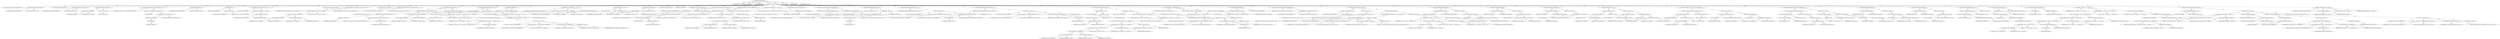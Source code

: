 digraph "addGenICGeneratedFiles" {  
"111669149717" [label = <(METHOD,addGenICGeneratedFiles)<SUB>551</SUB>> ]
"115964116998" [label = <(PARAM,this)<SUB>551</SUB>> ]
"115964117042" [label = <(PARAM,File genericJarFile)<SUB>551</SUB>> ]
"115964117043" [label = <(PARAM,Hashtable ejbFiles)<SUB>551</SUB>> ]
"25769803815" [label = <(BLOCK,&lt;empty&gt;,&lt;empty&gt;)<SUB>551</SUB>> ]
"94489280527" [label = <(LOCAL,Java genicTask: org.apache.tools.ant.taskdefs.Java)<SUB>553</SUB>> ]
"30064771287" [label = <(&lt;operator&gt;.assignment,Java genicTask = null)<SUB>553</SUB>> ]
"68719476937" [label = <(IDENTIFIER,genicTask,Java genicTask = null)<SUB>553</SUB>> ]
"90194313259" [label = <(LITERAL,null,Java genicTask = null)<SUB>553</SUB>> ]
"94489280528" [label = <(LOCAL,String genicClass: java.lang.String)<SUB>557</SUB>> ]
"30064771288" [label = <(&lt;operator&gt;.assignment,String genicClass = null)<SUB>557</SUB>> ]
"68719476938" [label = <(IDENTIFIER,genicClass,String genicClass = null)<SUB>557</SUB>> ]
"90194313260" [label = <(LITERAL,null,String genicClass = null)<SUB>557</SUB>> ]
"47244640273" [label = <(CONTROL_STRUCTURE,IF,if (this.nogenic))<SUB>559</SUB>> ]
"30064771289" [label = <(&lt;operator&gt;.fieldAccess,this.nogenic)<SUB>559</SUB>> ]
"68719476939" [label = <(IDENTIFIER,this,if (this.nogenic))> ]
"55834574918" [label = <(FIELD_IDENTIFIER,nogenic,nogenic)<SUB>559</SUB>> ]
"25769803816" [label = <(BLOCK,&lt;empty&gt;,&lt;empty&gt;)<SUB>559</SUB>> ]
"146028888068" [label = <(RETURN,return;,return;)<SUB>560</SUB>> ]
"30064771290" [label = <(&lt;operator&gt;.assignment,genicTask = (Java) getTask().getProject().creat...)<SUB>563</SUB>> ]
"68719476940" [label = <(IDENTIFIER,genicTask,genicTask = (Java) getTask().getProject().creat...)<SUB>563</SUB>> ]
"30064771291" [label = <(&lt;operator&gt;.cast,(Java) getTask().getProject().createTask(&quot;java&quot;))<SUB>563</SUB>> ]
"180388626442" [label = <(TYPE_REF,Java,Java)<SUB>563</SUB>> ]
"30064771292" [label = <(createTask,getTask().getProject().createTask(&quot;java&quot;))<SUB>563</SUB>> ]
"30064771293" [label = <(getProject,getTask().getProject())<SUB>563</SUB>> ]
"30064771294" [label = <(getTask,getTask())<SUB>563</SUB>> ]
"68719476752" [label = <(IDENTIFIER,this,getTask())<SUB>563</SUB>> ]
"90194313261" [label = <(LITERAL,&quot;java&quot;,getTask().getProject().createTask(&quot;java&quot;))<SUB>563</SUB>> ]
"30064771295" [label = <(setTaskName,setTaskName(&quot;genic&quot;))<SUB>564</SUB>> ]
"68719476941" [label = <(IDENTIFIER,genicTask,setTaskName(&quot;genic&quot;))<SUB>564</SUB>> ]
"90194313262" [label = <(LITERAL,&quot;genic&quot;,setTaskName(&quot;genic&quot;))<SUB>564</SUB>> ]
"30064771296" [label = <(setFork,setFork(true))<SUB>565</SUB>> ]
"68719476942" [label = <(IDENTIFIER,genicTask,setFork(true))<SUB>565</SUB>> ]
"90194313263" [label = <(LITERAL,true,setFork(true))<SUB>565</SUB>> ]
"30064771297" [label = <(setValue,createJvmarg().setValue(&quot;-Dinstall.root=&quot; + jon...)<SUB>568</SUB>> ]
"30064771298" [label = <(createJvmarg,createJvmarg())<SUB>568</SUB>> ]
"68719476943" [label = <(IDENTIFIER,genicTask,createJvmarg())<SUB>568</SUB>> ]
"30064771299" [label = <(&lt;operator&gt;.addition,&quot;-Dinstall.root=&quot; + jonasroot)<SUB>568</SUB>> ]
"90194313264" [label = <(LITERAL,&quot;-Dinstall.root=&quot;,&quot;-Dinstall.root=&quot; + jonasroot)<SUB>568</SUB>> ]
"30064771300" [label = <(&lt;operator&gt;.fieldAccess,this.jonasroot)<SUB>568</SUB>> ]
"68719476944" [label = <(IDENTIFIER,this,&quot;-Dinstall.root=&quot; + jonasroot)> ]
"55834574919" [label = <(FIELD_IDENTIFIER,jonasroot,jonasroot)<SUB>568</SUB>> ]
"94489280529" [label = <(LOCAL,String jonasConfigDir: java.lang.String)<SUB>571</SUB>> ]
"30064771301" [label = <(&lt;operator&gt;.assignment,String jonasConfigDir = jonasroot + File.separa...)<SUB>571</SUB>> ]
"68719476945" [label = <(IDENTIFIER,jonasConfigDir,String jonasConfigDir = jonasroot + File.separa...)<SUB>571</SUB>> ]
"30064771302" [label = <(&lt;operator&gt;.addition,jonasroot + File.separator + &quot;config&quot;)<SUB>571</SUB>> ]
"30064771303" [label = <(&lt;operator&gt;.addition,jonasroot + File.separator)<SUB>571</SUB>> ]
"30064771304" [label = <(&lt;operator&gt;.fieldAccess,this.jonasroot)<SUB>571</SUB>> ]
"68719476946" [label = <(IDENTIFIER,this,jonasroot + File.separator)> ]
"55834574920" [label = <(FIELD_IDENTIFIER,jonasroot,jonasroot)<SUB>571</SUB>> ]
"30064771305" [label = <(&lt;operator&gt;.fieldAccess,File.separator)<SUB>571</SUB>> ]
"68719476947" [label = <(IDENTIFIER,File,jonasroot + File.separator)<SUB>571</SUB>> ]
"55834574921" [label = <(FIELD_IDENTIFIER,separator,separator)<SUB>571</SUB>> ]
"90194313265" [label = <(LITERAL,&quot;config&quot;,jonasroot + File.separator + &quot;config&quot;)<SUB>571</SUB>> ]
"94489280530" [label = <(LOCAL,File javaPolicyFile: java.io.File)<SUB>572</SUB>> ]
"30064771306" [label = <(&lt;operator&gt;.assignment,File javaPolicyFile = new File(jonasConfigDir, ...)<SUB>572</SUB>> ]
"68719476948" [label = <(IDENTIFIER,javaPolicyFile,File javaPolicyFile = new File(jonasConfigDir, ...)<SUB>572</SUB>> ]
"30064771307" [label = <(&lt;operator&gt;.alloc,new File(jonasConfigDir, &quot;java.policy&quot;))<SUB>572</SUB>> ]
"30064771308" [label = <(&lt;init&gt;,new File(jonasConfigDir, &quot;java.policy&quot;))<SUB>572</SUB>> ]
"68719476949" [label = <(IDENTIFIER,javaPolicyFile,new File(jonasConfigDir, &quot;java.policy&quot;))<SUB>572</SUB>> ]
"68719476950" [label = <(IDENTIFIER,jonasConfigDir,new File(jonasConfigDir, &quot;java.policy&quot;))<SUB>572</SUB>> ]
"90194313266" [label = <(LITERAL,&quot;java.policy&quot;,new File(jonasConfigDir, &quot;java.policy&quot;))<SUB>572</SUB>> ]
"47244640274" [label = <(CONTROL_STRUCTURE,IF,if (javaPolicyFile.exists()))<SUB>573</SUB>> ]
"30064771309" [label = <(exists,javaPolicyFile.exists())<SUB>573</SUB>> ]
"68719476951" [label = <(IDENTIFIER,javaPolicyFile,javaPolicyFile.exists())<SUB>573</SUB>> ]
"25769803817" [label = <(BLOCK,&lt;empty&gt;,&lt;empty&gt;)<SUB>573</SUB>> ]
"30064771310" [label = <(setValue,createJvmarg().setValue(&quot;-Djava.security.policy...)<SUB>574</SUB>> ]
"30064771311" [label = <(createJvmarg,createJvmarg())<SUB>574</SUB>> ]
"68719476952" [label = <(IDENTIFIER,genicTask,createJvmarg())<SUB>574</SUB>> ]
"30064771312" [label = <(&lt;operator&gt;.addition,&quot;-Djava.security.policy=&quot; + javaPolicyFile.toSt...)<SUB>574</SUB>> ]
"90194313267" [label = <(LITERAL,&quot;-Djava.security.policy=&quot;,&quot;-Djava.security.policy=&quot; + javaPolicyFile.toSt...)<SUB>574</SUB>> ]
"30064771313" [label = <(toString,javaPolicyFile.toString())<SUB>575</SUB>> ]
"68719476953" [label = <(IDENTIFIER,javaPolicyFile,javaPolicyFile.toString())<SUB>575</SUB>> ]
"47244640275" [label = <(CONTROL_STRUCTURE,TRY,try)<SUB>579</SUB>> ]
"25769803818" [label = <(BLOCK,try,try)<SUB>579</SUB>> ]
"30064771314" [label = <(&lt;operator&gt;.assignment,this.outputdir = createTempDir())<SUB>580</SUB>> ]
"30064771315" [label = <(&lt;operator&gt;.fieldAccess,this.outputdir)<SUB>580</SUB>> ]
"68719476954" [label = <(IDENTIFIER,this,this.outputdir = createTempDir())> ]
"55834574922" [label = <(FIELD_IDENTIFIER,outputdir,outputdir)<SUB>580</SUB>> ]
"30064771316" [label = <(createTempDir,this.createTempDir())<SUB>580</SUB>> ]
"68719476753" [label = <(IDENTIFIER,this,this.createTempDir())<SUB>580</SUB>> ]
"47244640276" [label = <(CONTROL_STRUCTURE,CATCH,catch)<SUB>581</SUB>> ]
"25769803819" [label = <(BLOCK,&lt;empty&gt;,&lt;empty&gt;)<SUB>581</SUB>> ]
"94489280531" [label = <(LOCAL,String msg: java.lang.String)<SUB>582</SUB>> ]
"30064771317" [label = <(&lt;operator&gt;.assignment,String msg = &quot;Cannot create temp dir: &quot; + aIOEx...)<SUB>582</SUB>> ]
"68719476955" [label = <(IDENTIFIER,msg,String msg = &quot;Cannot create temp dir: &quot; + aIOEx...)<SUB>582</SUB>> ]
"30064771318" [label = <(&lt;operator&gt;.addition,&quot;Cannot create temp dir: &quot; + aIOException.getMe...)<SUB>582</SUB>> ]
"90194313268" [label = <(LITERAL,&quot;Cannot create temp dir: &quot;,&quot;Cannot create temp dir: &quot; + aIOException.getMe...)<SUB>582</SUB>> ]
"30064771319" [label = <(getMessage,aIOException.getMessage())<SUB>582</SUB>> ]
"68719476956" [label = <(IDENTIFIER,aIOException,aIOException.getMessage())<SUB>582</SUB>> ]
"30064771320" [label = <(&lt;operator&gt;.throw,throw new BuildException(msg, aIOException);)<SUB>583</SUB>> ]
"25769803820" [label = <(BLOCK,&lt;empty&gt;,&lt;empty&gt;)<SUB>583</SUB>> ]
"94489280532" [label = <(LOCAL,$obj1: org.apache.tools.ant.BuildException)<SUB>583</SUB>> ]
"30064771321" [label = <(&lt;operator&gt;.assignment,$obj1 = new BuildException(msg, aIOException))<SUB>583</SUB>> ]
"68719476957" [label = <(IDENTIFIER,$obj1,$obj1 = new BuildException(msg, aIOException))<SUB>583</SUB>> ]
"30064771322" [label = <(&lt;operator&gt;.alloc,new BuildException(msg, aIOException))<SUB>583</SUB>> ]
"30064771323" [label = <(&lt;init&gt;,new BuildException(msg, aIOException))<SUB>583</SUB>> ]
"68719476958" [label = <(IDENTIFIER,$obj1,new BuildException(msg, aIOException))<SUB>583</SUB>> ]
"68719476959" [label = <(IDENTIFIER,msg,new BuildException(msg, aIOException))<SUB>583</SUB>> ]
"68719476960" [label = <(IDENTIFIER,aIOException,new BuildException(msg, aIOException))<SUB>583</SUB>> ]
"68719476961" [label = <(IDENTIFIER,$obj1,&lt;empty&gt;)<SUB>583</SUB>> ]
"30064771324" [label = <(log,log(&quot;Using temporary output directory: &quot; + outp...)<SUB>585</SUB>> ]
"68719476754" [label = <(IDENTIFIER,this,log(&quot;Using temporary output directory: &quot; + outp...)<SUB>585</SUB>> ]
"30064771325" [label = <(&lt;operator&gt;.addition,&quot;Using temporary output directory: &quot; + outputdir)<SUB>585</SUB>> ]
"90194313269" [label = <(LITERAL,&quot;Using temporary output directory: &quot;,&quot;Using temporary output directory: &quot; + outputdir)<SUB>585</SUB>> ]
"30064771326" [label = <(&lt;operator&gt;.fieldAccess,this.outputdir)<SUB>585</SUB>> ]
"68719476962" [label = <(IDENTIFIER,this,&quot;Using temporary output directory: &quot; + outputdir)> ]
"55834574923" [label = <(FIELD_IDENTIFIER,outputdir,outputdir)<SUB>585</SUB>> ]
"30064771327" [label = <(&lt;operator&gt;.fieldAccess,Project.MSG_VERBOSE)<SUB>585</SUB>> ]
"68719476963" [label = <(IDENTIFIER,Project,log(&quot;Using temporary output directory: &quot; + outp...)<SUB>585</SUB>> ]
"55834574924" [label = <(FIELD_IDENTIFIER,MSG_VERBOSE,MSG_VERBOSE)<SUB>585</SUB>> ]
"30064771328" [label = <(setValue,createArg().setValue(&quot;-d&quot;))<SUB>587</SUB>> ]
"30064771329" [label = <(createArg,createArg())<SUB>587</SUB>> ]
"68719476964" [label = <(IDENTIFIER,genicTask,createArg())<SUB>587</SUB>> ]
"90194313270" [label = <(LITERAL,&quot;-d&quot;,createArg().setValue(&quot;-d&quot;))<SUB>587</SUB>> ]
"30064771330" [label = <(setFile,createArg().setFile(outputdir))<SUB>588</SUB>> ]
"30064771331" [label = <(createArg,createArg())<SUB>588</SUB>> ]
"68719476965" [label = <(IDENTIFIER,genicTask,createArg())<SUB>588</SUB>> ]
"30064771332" [label = <(&lt;operator&gt;.fieldAccess,this.outputdir)<SUB>588</SUB>> ]
"68719476966" [label = <(IDENTIFIER,this,createArg().setFile(outputdir))> ]
"55834574925" [label = <(FIELD_IDENTIFIER,outputdir,outputdir)<SUB>588</SUB>> ]
"94489280533" [label = <(LOCAL,String key: java.lang.String)<SUB>591</SUB>> ]
"94489280534" [label = <(LOCAL,File f: java.io.File)<SUB>592</SUB>> ]
"94489280535" [label = <(LOCAL,Enumeration keys: java.util.Enumeration)<SUB>593</SUB>> ]
"30064771333" [label = <(&lt;operator&gt;.assignment,Enumeration keys = ejbFiles.keys())<SUB>593</SUB>> ]
"68719476967" [label = <(IDENTIFIER,keys,Enumeration keys = ejbFiles.keys())<SUB>593</SUB>> ]
"30064771334" [label = <(keys,ejbFiles.keys())<SUB>593</SUB>> ]
"68719476968" [label = <(IDENTIFIER,ejbFiles,ejbFiles.keys())<SUB>593</SUB>> ]
"47244640277" [label = <(CONTROL_STRUCTURE,WHILE,while (keys.hasMoreElements()))<SUB>594</SUB>> ]
"30064771335" [label = <(hasMoreElements,keys.hasMoreElements())<SUB>594</SUB>> ]
"68719476969" [label = <(IDENTIFIER,keys,keys.hasMoreElements())<SUB>594</SUB>> ]
"25769803821" [label = <(BLOCK,&lt;empty&gt;,&lt;empty&gt;)<SUB>594</SUB>> ]
"30064771336" [label = <(&lt;operator&gt;.assignment,key = (String) keys.nextElement())<SUB>595</SUB>> ]
"68719476970" [label = <(IDENTIFIER,key,key = (String) keys.nextElement())<SUB>595</SUB>> ]
"30064771337" [label = <(&lt;operator&gt;.cast,(String) keys.nextElement())<SUB>595</SUB>> ]
"180388626443" [label = <(TYPE_REF,String,String)<SUB>595</SUB>> ]
"30064771338" [label = <(nextElement,keys.nextElement())<SUB>595</SUB>> ]
"68719476971" [label = <(IDENTIFIER,keys,keys.nextElement())<SUB>595</SUB>> ]
"30064771339" [label = <(&lt;operator&gt;.assignment,f = new File(outputdir + File.separator + key))<SUB>596</SUB>> ]
"68719476972" [label = <(IDENTIFIER,f,f = new File(outputdir + File.separator + key))<SUB>596</SUB>> ]
"30064771340" [label = <(&lt;operator&gt;.alloc,new File(outputdir + File.separator + key))<SUB>596</SUB>> ]
"30064771341" [label = <(&lt;init&gt;,new File(outputdir + File.separator + key))<SUB>596</SUB>> ]
"68719476973" [label = <(IDENTIFIER,f,new File(outputdir + File.separator + key))<SUB>596</SUB>> ]
"30064771342" [label = <(&lt;operator&gt;.addition,outputdir + File.separator + key)<SUB>596</SUB>> ]
"30064771343" [label = <(&lt;operator&gt;.addition,outputdir + File.separator)<SUB>596</SUB>> ]
"30064771344" [label = <(&lt;operator&gt;.fieldAccess,this.outputdir)<SUB>596</SUB>> ]
"68719476974" [label = <(IDENTIFIER,this,outputdir + File.separator)> ]
"55834574926" [label = <(FIELD_IDENTIFIER,outputdir,outputdir)<SUB>596</SUB>> ]
"30064771345" [label = <(&lt;operator&gt;.fieldAccess,File.separator)<SUB>596</SUB>> ]
"68719476975" [label = <(IDENTIFIER,File,outputdir + File.separator)<SUB>596</SUB>> ]
"55834574927" [label = <(FIELD_IDENTIFIER,separator,separator)<SUB>596</SUB>> ]
"68719476976" [label = <(IDENTIFIER,key,outputdir + File.separator + key)<SUB>596</SUB>> ]
"30064771346" [label = <(mkdirs,f.getParentFile().mkdirs())<SUB>597</SUB>> ]
"30064771347" [label = <(getParentFile,f.getParentFile())<SUB>597</SUB>> ]
"68719476977" [label = <(IDENTIFIER,f,f.getParentFile())<SUB>597</SUB>> ]
"30064771348" [label = <(log,log(&quot;Worked around a bug of GenIC 2.5.&quot;, Projec...)<SUB>599</SUB>> ]
"68719476755" [label = <(IDENTIFIER,this,log(&quot;Worked around a bug of GenIC 2.5.&quot;, Projec...)<SUB>599</SUB>> ]
"90194313271" [label = <(LITERAL,&quot;Worked around a bug of GenIC 2.5.&quot;,log(&quot;Worked around a bug of GenIC 2.5.&quot;, Projec...)<SUB>599</SUB>> ]
"30064771349" [label = <(&lt;operator&gt;.fieldAccess,Project.MSG_VERBOSE)<SUB>599</SUB>> ]
"68719476978" [label = <(IDENTIFIER,Project,log(&quot;Worked around a bug of GenIC 2.5.&quot;, Projec...)<SUB>599</SUB>> ]
"55834574928" [label = <(FIELD_IDENTIFIER,MSG_VERBOSE,MSG_VERBOSE)<SUB>599</SUB>> ]
"94489280536" [label = <(LOCAL,Path classpath: org.apache.tools.ant.types.Path)<SUB>602</SUB>> ]
"30064771350" [label = <(&lt;operator&gt;.assignment,Path classpath = getCombinedClasspath())<SUB>602</SUB>> ]
"68719476979" [label = <(IDENTIFIER,classpath,Path classpath = getCombinedClasspath())<SUB>602</SUB>> ]
"30064771351" [label = <(getCombinedClasspath,getCombinedClasspath())<SUB>602</SUB>> ]
"68719476756" [label = <(IDENTIFIER,this,getCombinedClasspath())<SUB>602</SUB>> ]
"47244640278" [label = <(CONTROL_STRUCTURE,IF,if (classpath == null))<SUB>603</SUB>> ]
"30064771352" [label = <(&lt;operator&gt;.equals,classpath == null)<SUB>603</SUB>> ]
"68719476980" [label = <(IDENTIFIER,classpath,classpath == null)<SUB>603</SUB>> ]
"90194313272" [label = <(LITERAL,null,classpath == null)<SUB>603</SUB>> ]
"25769803822" [label = <(BLOCK,&lt;empty&gt;,&lt;empty&gt;)<SUB>603</SUB>> ]
"30064771353" [label = <(&lt;operator&gt;.assignment,classpath = new Path(getTask().getProject()))<SUB>604</SUB>> ]
"68719476981" [label = <(IDENTIFIER,classpath,classpath = new Path(getTask().getProject()))<SUB>604</SUB>> ]
"30064771354" [label = <(&lt;operator&gt;.alloc,new Path(getTask().getProject()))<SUB>604</SUB>> ]
"30064771355" [label = <(&lt;init&gt;,new Path(getTask().getProject()))<SUB>604</SUB>> ]
"68719476982" [label = <(IDENTIFIER,classpath,new Path(getTask().getProject()))<SUB>604</SUB>> ]
"30064771356" [label = <(getProject,getTask().getProject())<SUB>604</SUB>> ]
"30064771357" [label = <(getTask,getTask())<SUB>604</SUB>> ]
"68719476757" [label = <(IDENTIFIER,this,getTask())<SUB>604</SUB>> ]
"30064771358" [label = <(append,append(new Path(classpath.getProject(), jonasCo...)<SUB>606</SUB>> ]
"68719476983" [label = <(IDENTIFIER,classpath,append(new Path(classpath.getProject(), jonasCo...)<SUB>606</SUB>> ]
"25769803823" [label = <(BLOCK,&lt;empty&gt;,&lt;empty&gt;)<SUB>606</SUB>> ]
"94489280537" [label = <(LOCAL,$obj2: org.apache.tools.ant.types.Path)<SUB>606</SUB>> ]
"30064771359" [label = <(&lt;operator&gt;.assignment,$obj2 = new Path(classpath.getProject(), jonasC...)<SUB>606</SUB>> ]
"68719476984" [label = <(IDENTIFIER,$obj2,$obj2 = new Path(classpath.getProject(), jonasC...)<SUB>606</SUB>> ]
"30064771360" [label = <(&lt;operator&gt;.alloc,new Path(classpath.getProject(), jonasConfigDir))<SUB>606</SUB>> ]
"30064771361" [label = <(&lt;init&gt;,new Path(classpath.getProject(), jonasConfigDir))<SUB>606</SUB>> ]
"68719476985" [label = <(IDENTIFIER,$obj2,new Path(classpath.getProject(), jonasConfigDir))<SUB>606</SUB>> ]
"30064771362" [label = <(getProject,getProject())<SUB>606</SUB>> ]
"68719476986" [label = <(IDENTIFIER,classpath,getProject())<SUB>606</SUB>> ]
"68719476987" [label = <(IDENTIFIER,jonasConfigDir,new Path(classpath.getProject(), jonasConfigDir))<SUB>606</SUB>> ]
"68719476988" [label = <(IDENTIFIER,$obj2,&lt;empty&gt;)<SUB>606</SUB>> ]
"30064771363" [label = <(append,append(new Path(classpath.getProject(), outputd...)<SUB>607</SUB>> ]
"68719476989" [label = <(IDENTIFIER,classpath,append(new Path(classpath.getProject(), outputd...)<SUB>607</SUB>> ]
"25769803824" [label = <(BLOCK,&lt;empty&gt;,&lt;empty&gt;)<SUB>607</SUB>> ]
"94489280538" [label = <(LOCAL,$obj3: org.apache.tools.ant.types.Path)<SUB>607</SUB>> ]
"30064771364" [label = <(&lt;operator&gt;.assignment,$obj3 = new Path(classpath.getProject(), output...)<SUB>607</SUB>> ]
"68719476990" [label = <(IDENTIFIER,$obj3,$obj3 = new Path(classpath.getProject(), output...)<SUB>607</SUB>> ]
"30064771365" [label = <(&lt;operator&gt;.alloc,new Path(classpath.getProject(), outputdir.toSt...)<SUB>607</SUB>> ]
"30064771366" [label = <(&lt;init&gt;,new Path(classpath.getProject(), outputdir.toSt...)<SUB>607</SUB>> ]
"68719476991" [label = <(IDENTIFIER,$obj3,new Path(classpath.getProject(), outputdir.toSt...)<SUB>607</SUB>> ]
"30064771367" [label = <(getProject,getProject())<SUB>607</SUB>> ]
"68719476992" [label = <(IDENTIFIER,classpath,getProject())<SUB>607</SUB>> ]
"30064771368" [label = <(toString,this.outputdir.toString())<SUB>607</SUB>> ]
"30064771369" [label = <(&lt;operator&gt;.fieldAccess,this.outputdir)<SUB>607</SUB>> ]
"68719476993" [label = <(IDENTIFIER,this,this.outputdir.toString())> ]
"55834574929" [label = <(FIELD_IDENTIFIER,outputdir,outputdir)<SUB>607</SUB>> ]
"68719476994" [label = <(IDENTIFIER,$obj3,&lt;empty&gt;)<SUB>607</SUB>> ]
"47244640279" [label = <(CONTROL_STRUCTURE,IF,if (orb != null))<SUB>610</SUB>> ]
"30064771370" [label = <(&lt;operator&gt;.notEquals,orb != null)<SUB>610</SUB>> ]
"30064771371" [label = <(&lt;operator&gt;.fieldAccess,this.orb)<SUB>610</SUB>> ]
"68719476995" [label = <(IDENTIFIER,this,orb != null)> ]
"55834574930" [label = <(FIELD_IDENTIFIER,orb,orb)<SUB>610</SUB>> ]
"90194313273" [label = <(LITERAL,null,orb != null)<SUB>610</SUB>> ]
"25769803825" [label = <(BLOCK,&lt;empty&gt;,&lt;empty&gt;)<SUB>610</SUB>> ]
"94489280539" [label = <(LOCAL,String orbJar: java.lang.String)<SUB>611</SUB>> ]
"30064771372" [label = <(&lt;operator&gt;.assignment,String orbJar = jonasroot + File.separator + &quot;l...)<SUB>611</SUB>> ]
"68719476996" [label = <(IDENTIFIER,orbJar,String orbJar = jonasroot + File.separator + &quot;l...)<SUB>611</SUB>> ]
"30064771373" [label = <(&lt;operator&gt;.addition,jonasroot + File.separator + &quot;lib&quot; + File.separ...)<SUB>611</SUB>> ]
"30064771374" [label = <(&lt;operator&gt;.addition,jonasroot + File.separator + &quot;lib&quot; + File.separ...)<SUB>611</SUB>> ]
"30064771375" [label = <(&lt;operator&gt;.addition,jonasroot + File.separator + &quot;lib&quot; + File.separ...)<SUB>611</SUB>> ]
"30064771376" [label = <(&lt;operator&gt;.addition,jonasroot + File.separator + &quot;lib&quot;)<SUB>611</SUB>> ]
"30064771377" [label = <(&lt;operator&gt;.addition,jonasroot + File.separator)<SUB>611</SUB>> ]
"30064771378" [label = <(&lt;operator&gt;.fieldAccess,this.jonasroot)<SUB>611</SUB>> ]
"68719476997" [label = <(IDENTIFIER,this,jonasroot + File.separator)> ]
"55834574931" [label = <(FIELD_IDENTIFIER,jonasroot,jonasroot)<SUB>611</SUB>> ]
"30064771379" [label = <(&lt;operator&gt;.fieldAccess,File.separator)<SUB>611</SUB>> ]
"68719476998" [label = <(IDENTIFIER,File,jonasroot + File.separator)<SUB>611</SUB>> ]
"55834574932" [label = <(FIELD_IDENTIFIER,separator,separator)<SUB>611</SUB>> ]
"90194313274" [label = <(LITERAL,&quot;lib&quot;,jonasroot + File.separator + &quot;lib&quot;)<SUB>611</SUB>> ]
"30064771380" [label = <(&lt;operator&gt;.fieldAccess,File.separator)<SUB>612</SUB>> ]
"68719476999" [label = <(IDENTIFIER,File,jonasroot + File.separator + &quot;lib&quot; + File.separ...)<SUB>612</SUB>> ]
"55834574933" [label = <(FIELD_IDENTIFIER,separator,separator)<SUB>612</SUB>> ]
"30064771381" [label = <(&lt;operator&gt;.fieldAccess,this.orb)<SUB>612</SUB>> ]
"68719477000" [label = <(IDENTIFIER,this,jonasroot + File.separator + &quot;lib&quot; + File.separ...)> ]
"55834574934" [label = <(FIELD_IDENTIFIER,orb,orb)<SUB>612</SUB>> ]
"90194313275" [label = <(LITERAL,&quot;_jonas.jar&quot;,jonasroot + File.separator + &quot;lib&quot; + File.separ...)<SUB>612</SUB>> ]
"30064771382" [label = <(append,append(new Path(classpath.getProject(), orbJar)))<SUB>613</SUB>> ]
"68719477001" [label = <(IDENTIFIER,classpath,append(new Path(classpath.getProject(), orbJar)))<SUB>613</SUB>> ]
"25769803826" [label = <(BLOCK,&lt;empty&gt;,&lt;empty&gt;)<SUB>613</SUB>> ]
"94489280540" [label = <(LOCAL,$obj4: org.apache.tools.ant.types.Path)<SUB>613</SUB>> ]
"30064771383" [label = <(&lt;operator&gt;.assignment,$obj4 = new Path(classpath.getProject(), orbJar))<SUB>613</SUB>> ]
"68719477002" [label = <(IDENTIFIER,$obj4,$obj4 = new Path(classpath.getProject(), orbJar))<SUB>613</SUB>> ]
"30064771384" [label = <(&lt;operator&gt;.alloc,new Path(classpath.getProject(), orbJar))<SUB>613</SUB>> ]
"30064771385" [label = <(&lt;init&gt;,new Path(classpath.getProject(), orbJar))<SUB>613</SUB>> ]
"68719477003" [label = <(IDENTIFIER,$obj4,new Path(classpath.getProject(), orbJar))<SUB>613</SUB>> ]
"30064771386" [label = <(getProject,getProject())<SUB>613</SUB>> ]
"68719477004" [label = <(IDENTIFIER,classpath,getProject())<SUB>613</SUB>> ]
"68719477005" [label = <(IDENTIFIER,orbJar,new Path(classpath.getProject(), orbJar))<SUB>613</SUB>> ]
"68719477006" [label = <(IDENTIFIER,$obj4,&lt;empty&gt;)<SUB>613</SUB>> ]
"30064771387" [label = <(log,log(&quot;Using classpath: &quot; + classpath.toString(),...)<SUB>616</SUB>> ]
"68719476758" [label = <(IDENTIFIER,this,log(&quot;Using classpath: &quot; + classpath.toString(),...)<SUB>616</SUB>> ]
"30064771388" [label = <(&lt;operator&gt;.addition,&quot;Using classpath: &quot; + classpath.toString())<SUB>616</SUB>> ]
"90194313276" [label = <(LITERAL,&quot;Using classpath: &quot;,&quot;Using classpath: &quot; + classpath.toString())<SUB>616</SUB>> ]
"30064771389" [label = <(toString,toString())<SUB>616</SUB>> ]
"68719477007" [label = <(IDENTIFIER,classpath,toString())<SUB>616</SUB>> ]
"30064771390" [label = <(&lt;operator&gt;.fieldAccess,Project.MSG_VERBOSE)<SUB>616</SUB>> ]
"68719477008" [label = <(IDENTIFIER,Project,log(&quot;Using classpath: &quot; + classpath.toString(),...)<SUB>616</SUB>> ]
"55834574935" [label = <(FIELD_IDENTIFIER,MSG_VERBOSE,MSG_VERBOSE)<SUB>616</SUB>> ]
"30064771391" [label = <(setClasspath,setClasspath(classpath))<SUB>617</SUB>> ]
"68719477009" [label = <(IDENTIFIER,genicTask,setClasspath(classpath))<SUB>617</SUB>> ]
"68719477010" [label = <(IDENTIFIER,classpath,setClasspath(classpath))<SUB>617</SUB>> ]
"30064771392" [label = <(&lt;operator&gt;.assignment,genicClass = getGenicClassName(classpath))<SUB>620</SUB>> ]
"68719477011" [label = <(IDENTIFIER,genicClass,genicClass = getGenicClassName(classpath))<SUB>620</SUB>> ]
"30064771393" [label = <(getGenicClassName,getGenicClassName(classpath))<SUB>620</SUB>> ]
"68719476759" [label = <(IDENTIFIER,this,getGenicClassName(classpath))<SUB>620</SUB>> ]
"68719477012" [label = <(IDENTIFIER,classpath,getGenicClassName(classpath))<SUB>620</SUB>> ]
"47244640280" [label = <(CONTROL_STRUCTURE,IF,if (genicClass == null))<SUB>621</SUB>> ]
"30064771394" [label = <(&lt;operator&gt;.equals,genicClass == null)<SUB>621</SUB>> ]
"68719477013" [label = <(IDENTIFIER,genicClass,genicClass == null)<SUB>621</SUB>> ]
"90194313277" [label = <(LITERAL,null,genicClass == null)<SUB>621</SUB>> ]
"25769803827" [label = <(BLOCK,&lt;empty&gt;,&lt;empty&gt;)<SUB>621</SUB>> ]
"30064771395" [label = <(log,log(&quot;Cannot find GenIC class in classpath.&quot;, Pr...)<SUB>622</SUB>> ]
"68719476760" [label = <(IDENTIFIER,this,log(&quot;Cannot find GenIC class in classpath.&quot;, Pr...)<SUB>622</SUB>> ]
"90194313278" [label = <(LITERAL,&quot;Cannot find GenIC class in classpath.&quot;,log(&quot;Cannot find GenIC class in classpath.&quot;, Pr...)<SUB>622</SUB>> ]
"30064771396" [label = <(&lt;operator&gt;.fieldAccess,Project.MSG_ERR)<SUB>622</SUB>> ]
"68719477014" [label = <(IDENTIFIER,Project,log(&quot;Cannot find GenIC class in classpath.&quot;, Pr...)<SUB>622</SUB>> ]
"55834574936" [label = <(FIELD_IDENTIFIER,MSG_ERR,MSG_ERR)<SUB>622</SUB>> ]
"30064771397" [label = <(&lt;operator&gt;.throw,throw new BuildException(&quot;GenIC class not found...)<SUB>623</SUB>> ]
"25769803828" [label = <(BLOCK,&lt;empty&gt;,&lt;empty&gt;)<SUB>623</SUB>> ]
"94489280541" [label = <(LOCAL,$obj5: org.apache.tools.ant.BuildException)<SUB>623</SUB>> ]
"30064771398" [label = <(&lt;operator&gt;.assignment,$obj5 = new BuildException(&quot;GenIC class not fou...)<SUB>623</SUB>> ]
"68719477015" [label = <(IDENTIFIER,$obj5,$obj5 = new BuildException(&quot;GenIC class not fou...)<SUB>623</SUB>> ]
"30064771399" [label = <(&lt;operator&gt;.alloc,new BuildException(&quot;GenIC class not found, plea...)<SUB>623</SUB>> ]
"30064771400" [label = <(&lt;init&gt;,new BuildException(&quot;GenIC class not found, plea...)<SUB>623</SUB>> ]
"68719477016" [label = <(IDENTIFIER,$obj5,new BuildException(&quot;GenIC class not found, plea...)<SUB>623</SUB>> ]
"90194313279" [label = <(LITERAL,&quot;GenIC class not found, please check the classp...,new BuildException(&quot;GenIC class not found, plea...)<SUB>623</SUB>> ]
"68719477017" [label = <(IDENTIFIER,$obj5,&lt;empty&gt;)<SUB>623</SUB>> ]
"47244640281" [label = <(CONTROL_STRUCTURE,ELSE,else)<SUB>624</SUB>> ]
"25769803829" [label = <(BLOCK,&lt;empty&gt;,&lt;empty&gt;)<SUB>624</SUB>> ]
"30064771401" [label = <(log,log(&quot;Using '&quot; + genicClass + &quot;' GenIC class.&quot;, ...)<SUB>625</SUB>> ]
"68719476761" [label = <(IDENTIFIER,this,log(&quot;Using '&quot; + genicClass + &quot;' GenIC class.&quot;, ...)<SUB>625</SUB>> ]
"30064771402" [label = <(&lt;operator&gt;.addition,&quot;Using '&quot; + genicClass + &quot;' GenIC class.&quot;)<SUB>625</SUB>> ]
"30064771403" [label = <(&lt;operator&gt;.addition,&quot;Using '&quot; + genicClass)<SUB>625</SUB>> ]
"90194313280" [label = <(LITERAL,&quot;Using '&quot;,&quot;Using '&quot; + genicClass)<SUB>625</SUB>> ]
"68719477018" [label = <(IDENTIFIER,genicClass,&quot;Using '&quot; + genicClass)<SUB>625</SUB>> ]
"90194313281" [label = <(LITERAL,&quot;' GenIC class.&quot;,&quot;Using '&quot; + genicClass + &quot;' GenIC class.&quot;)<SUB>625</SUB>> ]
"30064771404" [label = <(&lt;operator&gt;.fieldAccess,Project.MSG_VERBOSE)<SUB>625</SUB>> ]
"68719477019" [label = <(IDENTIFIER,Project,log(&quot;Using '&quot; + genicClass + &quot;' GenIC class.&quot;, ...)<SUB>625</SUB>> ]
"55834574937" [label = <(FIELD_IDENTIFIER,MSG_VERBOSE,MSG_VERBOSE)<SUB>625</SUB>> ]
"30064771405" [label = <(setClassname,setClassname(genicClass))<SUB>626</SUB>> ]
"68719477020" [label = <(IDENTIFIER,genicTask,setClassname(genicClass))<SUB>626</SUB>> ]
"68719477021" [label = <(IDENTIFIER,genicClass,setClassname(genicClass))<SUB>626</SUB>> ]
"47244640282" [label = <(CONTROL_STRUCTURE,IF,if (this.keepgenerated))<SUB>630</SUB>> ]
"30064771406" [label = <(&lt;operator&gt;.fieldAccess,this.keepgenerated)<SUB>630</SUB>> ]
"68719477022" [label = <(IDENTIFIER,this,if (this.keepgenerated))> ]
"55834574938" [label = <(FIELD_IDENTIFIER,keepgenerated,keepgenerated)<SUB>630</SUB>> ]
"25769803830" [label = <(BLOCK,&lt;empty&gt;,&lt;empty&gt;)<SUB>630</SUB>> ]
"30064771407" [label = <(setValue,createArg().setValue(&quot;-keepgenerated&quot;))<SUB>631</SUB>> ]
"30064771408" [label = <(createArg,createArg())<SUB>631</SUB>> ]
"68719477023" [label = <(IDENTIFIER,genicTask,createArg())<SUB>631</SUB>> ]
"90194313282" [label = <(LITERAL,&quot;-keepgenerated&quot;,createArg().setValue(&quot;-keepgenerated&quot;))<SUB>631</SUB>> ]
"47244640283" [label = <(CONTROL_STRUCTURE,IF,if (this.nocompil))<SUB>635</SUB>> ]
"30064771409" [label = <(&lt;operator&gt;.fieldAccess,this.nocompil)<SUB>635</SUB>> ]
"68719477024" [label = <(IDENTIFIER,this,if (this.nocompil))> ]
"55834574939" [label = <(FIELD_IDENTIFIER,nocompil,nocompil)<SUB>635</SUB>> ]
"25769803831" [label = <(BLOCK,&lt;empty&gt;,&lt;empty&gt;)<SUB>635</SUB>> ]
"30064771410" [label = <(setValue,createArg().setValue(&quot;-nocompil&quot;))<SUB>636</SUB>> ]
"30064771411" [label = <(createArg,createArg())<SUB>636</SUB>> ]
"68719477025" [label = <(IDENTIFIER,genicTask,createArg())<SUB>636</SUB>> ]
"90194313283" [label = <(LITERAL,&quot;-nocompil&quot;,createArg().setValue(&quot;-nocompil&quot;))<SUB>636</SUB>> ]
"47244640284" [label = <(CONTROL_STRUCTURE,IF,if (this.novalidation))<SUB>640</SUB>> ]
"30064771412" [label = <(&lt;operator&gt;.fieldAccess,this.novalidation)<SUB>640</SUB>> ]
"68719477026" [label = <(IDENTIFIER,this,if (this.novalidation))> ]
"55834574940" [label = <(FIELD_IDENTIFIER,novalidation,novalidation)<SUB>640</SUB>> ]
"25769803832" [label = <(BLOCK,&lt;empty&gt;,&lt;empty&gt;)<SUB>640</SUB>> ]
"30064771413" [label = <(setValue,createArg().setValue(&quot;-novalidation&quot;))<SUB>641</SUB>> ]
"30064771414" [label = <(createArg,createArg())<SUB>641</SUB>> ]
"68719477027" [label = <(IDENTIFIER,genicTask,createArg())<SUB>641</SUB>> ]
"90194313284" [label = <(LITERAL,&quot;-novalidation&quot;,createArg().setValue(&quot;-novalidation&quot;))<SUB>641</SUB>> ]
"47244640285" [label = <(CONTROL_STRUCTURE,IF,if (javac != null))<SUB>645</SUB>> ]
"30064771415" [label = <(&lt;operator&gt;.notEquals,javac != null)<SUB>645</SUB>> ]
"30064771416" [label = <(&lt;operator&gt;.fieldAccess,this.javac)<SUB>645</SUB>> ]
"68719477028" [label = <(IDENTIFIER,this,javac != null)> ]
"55834574941" [label = <(FIELD_IDENTIFIER,javac,javac)<SUB>645</SUB>> ]
"90194313285" [label = <(LITERAL,null,javac != null)<SUB>645</SUB>> ]
"25769803833" [label = <(BLOCK,&lt;empty&gt;,&lt;empty&gt;)<SUB>645</SUB>> ]
"30064771417" [label = <(setValue,createArg().setValue(&quot;-javac&quot;))<SUB>646</SUB>> ]
"30064771418" [label = <(createArg,createArg())<SUB>646</SUB>> ]
"68719477029" [label = <(IDENTIFIER,genicTask,createArg())<SUB>646</SUB>> ]
"90194313286" [label = <(LITERAL,&quot;-javac&quot;,createArg().setValue(&quot;-javac&quot;))<SUB>646</SUB>> ]
"30064771419" [label = <(setLine,createArg().setLine(javac))<SUB>647</SUB>> ]
"30064771420" [label = <(createArg,createArg())<SUB>647</SUB>> ]
"68719477030" [label = <(IDENTIFIER,genicTask,createArg())<SUB>647</SUB>> ]
"30064771421" [label = <(&lt;operator&gt;.fieldAccess,this.javac)<SUB>647</SUB>> ]
"68719477031" [label = <(IDENTIFIER,this,createArg().setLine(javac))> ]
"55834574942" [label = <(FIELD_IDENTIFIER,javac,javac)<SUB>647</SUB>> ]
"47244640286" [label = <(CONTROL_STRUCTURE,IF,if (javacopts != null &amp;&amp; !javacopts.equals(&quot;&quot;)))<SUB>651</SUB>> ]
"30064771422" [label = <(&lt;operator&gt;.logicalAnd,javacopts != null &amp;&amp; !javacopts.equals(&quot;&quot;))<SUB>651</SUB>> ]
"30064771423" [label = <(&lt;operator&gt;.notEquals,javacopts != null)<SUB>651</SUB>> ]
"30064771424" [label = <(&lt;operator&gt;.fieldAccess,this.javacopts)<SUB>651</SUB>> ]
"68719477032" [label = <(IDENTIFIER,this,javacopts != null)> ]
"55834574943" [label = <(FIELD_IDENTIFIER,javacopts,javacopts)<SUB>651</SUB>> ]
"90194313287" [label = <(LITERAL,null,javacopts != null)<SUB>651</SUB>> ]
"30064771425" [label = <(&lt;operator&gt;.logicalNot,!javacopts.equals(&quot;&quot;))<SUB>651</SUB>> ]
"30064771426" [label = <(equals,this.javacopts.equals(&quot;&quot;))<SUB>651</SUB>> ]
"30064771427" [label = <(&lt;operator&gt;.fieldAccess,this.javacopts)<SUB>651</SUB>> ]
"68719477033" [label = <(IDENTIFIER,this,this.javacopts.equals(&quot;&quot;))> ]
"55834574944" [label = <(FIELD_IDENTIFIER,javacopts,javacopts)<SUB>651</SUB>> ]
"90194313288" [label = <(LITERAL,&quot;&quot;,this.javacopts.equals(&quot;&quot;))<SUB>651</SUB>> ]
"25769803834" [label = <(BLOCK,&lt;empty&gt;,&lt;empty&gt;)<SUB>651</SUB>> ]
"30064771428" [label = <(setValue,createArg().setValue(&quot;-javacopts&quot;))<SUB>652</SUB>> ]
"30064771429" [label = <(createArg,createArg())<SUB>652</SUB>> ]
"68719477034" [label = <(IDENTIFIER,genicTask,createArg())<SUB>652</SUB>> ]
"90194313289" [label = <(LITERAL,&quot;-javacopts&quot;,createArg().setValue(&quot;-javacopts&quot;))<SUB>652</SUB>> ]
"30064771430" [label = <(setLine,createArg().setLine(javacopts))<SUB>653</SUB>> ]
"30064771431" [label = <(createArg,createArg())<SUB>653</SUB>> ]
"68719477035" [label = <(IDENTIFIER,genicTask,createArg())<SUB>653</SUB>> ]
"30064771432" [label = <(&lt;operator&gt;.fieldAccess,this.javacopts)<SUB>653</SUB>> ]
"68719477036" [label = <(IDENTIFIER,this,createArg().setLine(javacopts))> ]
"55834574945" [label = <(FIELD_IDENTIFIER,javacopts,javacopts)<SUB>653</SUB>> ]
"47244640287" [label = <(CONTROL_STRUCTURE,IF,if (rmicopts != null &amp;&amp; !rmicopts.equals(&quot;&quot;)))<SUB>657</SUB>> ]
"30064771433" [label = <(&lt;operator&gt;.logicalAnd,rmicopts != null &amp;&amp; !rmicopts.equals(&quot;&quot;))<SUB>657</SUB>> ]
"30064771434" [label = <(&lt;operator&gt;.notEquals,rmicopts != null)<SUB>657</SUB>> ]
"30064771435" [label = <(&lt;operator&gt;.fieldAccess,this.rmicopts)<SUB>657</SUB>> ]
"68719477037" [label = <(IDENTIFIER,this,rmicopts != null)> ]
"55834574946" [label = <(FIELD_IDENTIFIER,rmicopts,rmicopts)<SUB>657</SUB>> ]
"90194313290" [label = <(LITERAL,null,rmicopts != null)<SUB>657</SUB>> ]
"30064771436" [label = <(&lt;operator&gt;.logicalNot,!rmicopts.equals(&quot;&quot;))<SUB>657</SUB>> ]
"30064771437" [label = <(equals,this.rmicopts.equals(&quot;&quot;))<SUB>657</SUB>> ]
"30064771438" [label = <(&lt;operator&gt;.fieldAccess,this.rmicopts)<SUB>657</SUB>> ]
"68719477038" [label = <(IDENTIFIER,this,this.rmicopts.equals(&quot;&quot;))> ]
"55834574947" [label = <(FIELD_IDENTIFIER,rmicopts,rmicopts)<SUB>657</SUB>> ]
"90194313291" [label = <(LITERAL,&quot;&quot;,this.rmicopts.equals(&quot;&quot;))<SUB>657</SUB>> ]
"25769803835" [label = <(BLOCK,&lt;empty&gt;,&lt;empty&gt;)<SUB>657</SUB>> ]
"30064771439" [label = <(setValue,createArg().setValue(&quot;-rmicopts&quot;))<SUB>658</SUB>> ]
"30064771440" [label = <(createArg,createArg())<SUB>658</SUB>> ]
"68719477039" [label = <(IDENTIFIER,genicTask,createArg())<SUB>658</SUB>> ]
"90194313292" [label = <(LITERAL,&quot;-rmicopts&quot;,createArg().setValue(&quot;-rmicopts&quot;))<SUB>658</SUB>> ]
"30064771441" [label = <(setLine,createArg().setLine(rmicopts))<SUB>659</SUB>> ]
"30064771442" [label = <(createArg,createArg())<SUB>659</SUB>> ]
"68719477040" [label = <(IDENTIFIER,genicTask,createArg())<SUB>659</SUB>> ]
"30064771443" [label = <(&lt;operator&gt;.fieldAccess,this.rmicopts)<SUB>659</SUB>> ]
"68719477041" [label = <(IDENTIFIER,this,createArg().setLine(rmicopts))> ]
"55834574948" [label = <(FIELD_IDENTIFIER,rmicopts,rmicopts)<SUB>659</SUB>> ]
"47244640288" [label = <(CONTROL_STRUCTURE,IF,if (this.secpropag))<SUB>663</SUB>> ]
"30064771444" [label = <(&lt;operator&gt;.fieldAccess,this.secpropag)<SUB>663</SUB>> ]
"68719477042" [label = <(IDENTIFIER,this,if (this.secpropag))> ]
"55834574949" [label = <(FIELD_IDENTIFIER,secpropag,secpropag)<SUB>663</SUB>> ]
"25769803836" [label = <(BLOCK,&lt;empty&gt;,&lt;empty&gt;)<SUB>663</SUB>> ]
"30064771445" [label = <(setValue,createArg().setValue(&quot;-secpropag&quot;))<SUB>664</SUB>> ]
"30064771446" [label = <(createArg,createArg())<SUB>664</SUB>> ]
"68719477043" [label = <(IDENTIFIER,genicTask,createArg())<SUB>664</SUB>> ]
"90194313293" [label = <(LITERAL,&quot;-secpropag&quot;,createArg().setValue(&quot;-secpropag&quot;))<SUB>664</SUB>> ]
"47244640289" [label = <(CONTROL_STRUCTURE,IF,if (this.verbose))<SUB>668</SUB>> ]
"30064771447" [label = <(&lt;operator&gt;.fieldAccess,this.verbose)<SUB>668</SUB>> ]
"68719477044" [label = <(IDENTIFIER,this,if (this.verbose))> ]
"55834574950" [label = <(FIELD_IDENTIFIER,verbose,verbose)<SUB>668</SUB>> ]
"25769803837" [label = <(BLOCK,&lt;empty&gt;,&lt;empty&gt;)<SUB>668</SUB>> ]
"30064771448" [label = <(setValue,createArg().setValue(&quot;-verbose&quot;))<SUB>669</SUB>> ]
"30064771449" [label = <(createArg,createArg())<SUB>669</SUB>> ]
"68719477045" [label = <(IDENTIFIER,genicTask,createArg())<SUB>669</SUB>> ]
"90194313294" [label = <(LITERAL,&quot;-verbose&quot;,createArg().setValue(&quot;-verbose&quot;))<SUB>669</SUB>> ]
"47244640290" [label = <(CONTROL_STRUCTURE,IF,if (additionalargs != null))<SUB>673</SUB>> ]
"30064771450" [label = <(&lt;operator&gt;.notEquals,additionalargs != null)<SUB>673</SUB>> ]
"30064771451" [label = <(&lt;operator&gt;.fieldAccess,this.additionalargs)<SUB>673</SUB>> ]
"68719477046" [label = <(IDENTIFIER,this,additionalargs != null)> ]
"55834574951" [label = <(FIELD_IDENTIFIER,additionalargs,additionalargs)<SUB>673</SUB>> ]
"90194313295" [label = <(LITERAL,null,additionalargs != null)<SUB>673</SUB>> ]
"25769803838" [label = <(BLOCK,&lt;empty&gt;,&lt;empty&gt;)<SUB>673</SUB>> ]
"30064771452" [label = <(setValue,createArg().setValue(additionalargs))<SUB>674</SUB>> ]
"30064771453" [label = <(createArg,createArg())<SUB>674</SUB>> ]
"68719477047" [label = <(IDENTIFIER,genicTask,createArg())<SUB>674</SUB>> ]
"30064771454" [label = <(&lt;operator&gt;.fieldAccess,this.additionalargs)<SUB>674</SUB>> ]
"68719477048" [label = <(IDENTIFIER,this,createArg().setValue(additionalargs))> ]
"55834574952" [label = <(FIELD_IDENTIFIER,additionalargs,additionalargs)<SUB>674</SUB>> ]
"30064771455" [label = <(setValue,createArg().setValue(&quot;-noaddinjar&quot;))<SUB>679</SUB>> ]
"30064771456" [label = <(createArg,createArg())<SUB>679</SUB>> ]
"68719477049" [label = <(IDENTIFIER,genicTask,createArg())<SUB>679</SUB>> ]
"90194313296" [label = <(LITERAL,&quot;-noaddinjar&quot;,createArg().setValue(&quot;-noaddinjar&quot;))<SUB>679</SUB>> ]
"30064771457" [label = <(setValue,createArg().setValue(genericJarFile.getPath()))<SUB>682</SUB>> ]
"30064771458" [label = <(createArg,createArg())<SUB>682</SUB>> ]
"68719477050" [label = <(IDENTIFIER,genicTask,createArg())<SUB>682</SUB>> ]
"30064771459" [label = <(getPath,genericJarFile.getPath())<SUB>682</SUB>> ]
"68719477051" [label = <(IDENTIFIER,genericJarFile,genericJarFile.getPath())<SUB>682</SUB>> ]
"30064771460" [label = <(log,log(&quot;Calling &quot; + genicClass + &quot; for &quot; + getConf...)<SUB>685</SUB>> ]
"68719476763" [label = <(IDENTIFIER,this,log(&quot;Calling &quot; + genicClass + &quot; for &quot; + getConf...)<SUB>685</SUB>> ]
"30064771461" [label = <(&lt;operator&gt;.addition,&quot;Calling &quot; + genicClass + &quot; for &quot; + getConfig()...)<SUB>685</SUB>> ]
"30064771462" [label = <(&lt;operator&gt;.addition,&quot;Calling &quot; + genicClass + &quot; for &quot; + getConfig()...)<SUB>685</SUB>> ]
"30064771463" [label = <(&lt;operator&gt;.addition,&quot;Calling &quot; + genicClass + &quot; for &quot; + getConfig()...)<SUB>685</SUB>> ]
"30064771464" [label = <(&lt;operator&gt;.addition,&quot;Calling &quot; + genicClass + &quot; for &quot; + getConfig()...)<SUB>685</SUB>> ]
"30064771465" [label = <(&lt;operator&gt;.addition,&quot;Calling &quot; + genicClass + &quot; for &quot;)<SUB>685</SUB>> ]
"30064771466" [label = <(&lt;operator&gt;.addition,&quot;Calling &quot; + genicClass)<SUB>685</SUB>> ]
"90194313297" [label = <(LITERAL,&quot;Calling &quot;,&quot;Calling &quot; + genicClass)<SUB>685</SUB>> ]
"68719477052" [label = <(IDENTIFIER,genicClass,&quot;Calling &quot; + genicClass)<SUB>685</SUB>> ]
"90194313298" [label = <(LITERAL,&quot; for &quot;,&quot;Calling &quot; + genicClass + &quot; for &quot;)<SUB>685</SUB>> ]
"30064771467" [label = <(&lt;operator&gt;.fieldAccess,getConfig().descriptorDir)<SUB>685</SUB>> ]
"30064771468" [label = <(getConfig,getConfig())<SUB>685</SUB>> ]
"68719476762" [label = <(IDENTIFIER,this,getConfig())<SUB>685</SUB>> ]
"55834574953" [label = <(FIELD_IDENTIFIER,descriptorDir,descriptorDir)<SUB>685</SUB>> ]
"30064771469" [label = <(&lt;operator&gt;.fieldAccess,File.separator)<SUB>686</SUB>> ]
"68719477053" [label = <(IDENTIFIER,File,&quot;Calling &quot; + genicClass + &quot; for &quot; + getConfig()...)<SUB>686</SUB>> ]
"55834574954" [label = <(FIELD_IDENTIFIER,separator,separator)<SUB>686</SUB>> ]
"30064771470" [label = <(&lt;operator&gt;.fieldAccess,this.descriptorName)<SUB>686</SUB>> ]
"68719477054" [label = <(IDENTIFIER,this,&quot;Calling &quot; + genicClass + &quot; for &quot; + getConfig()...)> ]
"55834574955" [label = <(FIELD_IDENTIFIER,descriptorName,descriptorName)<SUB>686</SUB>> ]
"90194313299" [label = <(LITERAL,&quot;.&quot;,&quot;Calling &quot; + genicClass + &quot; for &quot; + getConfig()...)<SUB>686</SUB>> ]
"30064771471" [label = <(&lt;operator&gt;.fieldAccess,Project.MSG_VERBOSE)<SUB>686</SUB>> ]
"68719477055" [label = <(IDENTIFIER,Project,log(&quot;Calling &quot; + genicClass + &quot; for &quot; + getConf...)<SUB>686</SUB>> ]
"55834574956" [label = <(FIELD_IDENTIFIER,MSG_VERBOSE,MSG_VERBOSE)<SUB>686</SUB>> ]
"47244640291" [label = <(CONTROL_STRUCTURE,IF,if (genicTask.executeJava() != 0))<SUB>688</SUB>> ]
"30064771472" [label = <(&lt;operator&gt;.notEquals,genicTask.executeJava() != 0)<SUB>688</SUB>> ]
"30064771473" [label = <(executeJava,executeJava())<SUB>688</SUB>> ]
"68719477056" [label = <(IDENTIFIER,genicTask,executeJava())<SUB>688</SUB>> ]
"90194313300" [label = <(LITERAL,0,genicTask.executeJava() != 0)<SUB>688</SUB>> ]
"25769803839" [label = <(BLOCK,&lt;empty&gt;,&lt;empty&gt;)<SUB>688</SUB>> ]
"30064771474" [label = <(log,log(&quot;Deleting temp output directory '&quot; + output...)<SUB>691</SUB>> ]
"68719476764" [label = <(IDENTIFIER,this,log(&quot;Deleting temp output directory '&quot; + output...)<SUB>691</SUB>> ]
"30064771475" [label = <(&lt;operator&gt;.addition,&quot;Deleting temp output directory '&quot; + outputdir ...)<SUB>691</SUB>> ]
"30064771476" [label = <(&lt;operator&gt;.addition,&quot;Deleting temp output directory '&quot; + outputdir)<SUB>691</SUB>> ]
"90194313301" [label = <(LITERAL,&quot;Deleting temp output directory '&quot;,&quot;Deleting temp output directory '&quot; + outputdir)<SUB>691</SUB>> ]
"30064771477" [label = <(&lt;operator&gt;.fieldAccess,this.outputdir)<SUB>691</SUB>> ]
"68719477057" [label = <(IDENTIFIER,this,&quot;Deleting temp output directory '&quot; + outputdir)> ]
"55834574957" [label = <(FIELD_IDENTIFIER,outputdir,outputdir)<SUB>691</SUB>> ]
"90194313302" [label = <(LITERAL,&quot;'.&quot;,&quot;Deleting temp output directory '&quot; + outputdir ...)<SUB>691</SUB>> ]
"30064771478" [label = <(&lt;operator&gt;.fieldAccess,Project.MSG_VERBOSE)<SUB>691</SUB>> ]
"68719477058" [label = <(IDENTIFIER,Project,log(&quot;Deleting temp output directory '&quot; + output...)<SUB>691</SUB>> ]
"55834574958" [label = <(FIELD_IDENTIFIER,MSG_VERBOSE,MSG_VERBOSE)<SUB>691</SUB>> ]
"30064771479" [label = <(deleteAllFiles,this.deleteAllFiles(outputdir))<SUB>692</SUB>> ]
"68719476765" [label = <(IDENTIFIER,this,this.deleteAllFiles(outputdir))<SUB>692</SUB>> ]
"30064771480" [label = <(&lt;operator&gt;.fieldAccess,this.outputdir)<SUB>692</SUB>> ]
"68719477059" [label = <(IDENTIFIER,this,this.deleteAllFiles(outputdir))> ]
"55834574959" [label = <(FIELD_IDENTIFIER,outputdir,outputdir)<SUB>692</SUB>> ]
"47244640292" [label = <(CONTROL_STRUCTURE,IF,if (!keepgeneric))<SUB>694</SUB>> ]
"30064771481" [label = <(&lt;operator&gt;.logicalNot,!keepgeneric)<SUB>694</SUB>> ]
"30064771482" [label = <(&lt;operator&gt;.fieldAccess,this.keepgeneric)<SUB>694</SUB>> ]
"68719477060" [label = <(IDENTIFIER,this,!keepgeneric)> ]
"55834574960" [label = <(FIELD_IDENTIFIER,keepgeneric,keepgeneric)<SUB>694</SUB>> ]
"25769803840" [label = <(BLOCK,&lt;empty&gt;,&lt;empty&gt;)<SUB>694</SUB>> ]
"30064771483" [label = <(log,log(&quot;Deleting generic JAR &quot; + genericJarFile.to...)<SUB>695</SUB>> ]
"68719476766" [label = <(IDENTIFIER,this,log(&quot;Deleting generic JAR &quot; + genericJarFile.to...)<SUB>695</SUB>> ]
"30064771484" [label = <(&lt;operator&gt;.addition,&quot;Deleting generic JAR &quot; + genericJarFile.toStri...)<SUB>695</SUB>> ]
"90194313303" [label = <(LITERAL,&quot;Deleting generic JAR &quot;,&quot;Deleting generic JAR &quot; + genericJarFile.toStri...)<SUB>695</SUB>> ]
"30064771485" [label = <(toString,genericJarFile.toString())<SUB>695</SUB>> ]
"68719477061" [label = <(IDENTIFIER,genericJarFile,genericJarFile.toString())<SUB>695</SUB>> ]
"30064771486" [label = <(&lt;operator&gt;.fieldAccess,Project.MSG_VERBOSE)<SUB>695</SUB>> ]
"68719477062" [label = <(IDENTIFIER,Project,log(&quot;Deleting generic JAR &quot; + genericJarFile.to...)<SUB>695</SUB>> ]
"55834574961" [label = <(FIELD_IDENTIFIER,MSG_VERBOSE,MSG_VERBOSE)<SUB>695</SUB>> ]
"30064771487" [label = <(delete,genericJarFile.delete())<SUB>696</SUB>> ]
"68719477063" [label = <(IDENTIFIER,genericJarFile,genericJarFile.delete())<SUB>696</SUB>> ]
"30064771488" [label = <(&lt;operator&gt;.throw,throw new BuildException(&quot;GenIC reported an err...)<SUB>699</SUB>> ]
"25769803841" [label = <(BLOCK,&lt;empty&gt;,&lt;empty&gt;)<SUB>699</SUB>> ]
"94489280542" [label = <(LOCAL,$obj6: org.apache.tools.ant.BuildException)<SUB>699</SUB>> ]
"30064771489" [label = <(&lt;operator&gt;.assignment,$obj6 = new BuildException(&quot;GenIC reported an e...)<SUB>699</SUB>> ]
"68719477064" [label = <(IDENTIFIER,$obj6,$obj6 = new BuildException(&quot;GenIC reported an e...)<SUB>699</SUB>> ]
"30064771490" [label = <(&lt;operator&gt;.alloc,new BuildException(&quot;GenIC reported an error.&quot;))<SUB>699</SUB>> ]
"30064771491" [label = <(&lt;init&gt;,new BuildException(&quot;GenIC reported an error.&quot;))<SUB>699</SUB>> ]
"68719477065" [label = <(IDENTIFIER,$obj6,new BuildException(&quot;GenIC reported an error.&quot;))<SUB>699</SUB>> ]
"90194313304" [label = <(LITERAL,&quot;GenIC reported an error.&quot;,new BuildException(&quot;GenIC reported an error.&quot;))<SUB>699</SUB>> ]
"68719477066" [label = <(IDENTIFIER,$obj6,&lt;empty&gt;)<SUB>699</SUB>> ]
"30064771492" [label = <(addAllFiles,this.addAllFiles(outputdir, &quot;&quot;, ejbFiles))<SUB>703</SUB>> ]
"68719476767" [label = <(IDENTIFIER,this,this.addAllFiles(outputdir, &quot;&quot;, ejbFiles))<SUB>703</SUB>> ]
"30064771493" [label = <(&lt;operator&gt;.fieldAccess,this.outputdir)<SUB>703</SUB>> ]
"68719477067" [label = <(IDENTIFIER,this,this.addAllFiles(outputdir, &quot;&quot;, ejbFiles))> ]
"55834574962" [label = <(FIELD_IDENTIFIER,outputdir,outputdir)<SUB>703</SUB>> ]
"90194313305" [label = <(LITERAL,&quot;&quot;,this.addAllFiles(outputdir, &quot;&quot;, ejbFiles))<SUB>703</SUB>> ]
"68719477068" [label = <(IDENTIFIER,ejbFiles,this.addAllFiles(outputdir, &quot;&quot;, ejbFiles))<SUB>703</SUB>> ]
"133143986265" [label = <(MODIFIER,PRIVATE)> ]
"133143986266" [label = <(MODIFIER,VIRTUAL)> ]
"128849018901" [label = <(METHOD_RETURN,void)<SUB>551</SUB>> ]
  "111669149717" -> "115964116998"  [ label = "AST: "] 
  "111669149717" -> "115964117042"  [ label = "AST: "] 
  "111669149717" -> "115964117043"  [ label = "AST: "] 
  "111669149717" -> "25769803815"  [ label = "AST: "] 
  "111669149717" -> "133143986265"  [ label = "AST: "] 
  "111669149717" -> "133143986266"  [ label = "AST: "] 
  "111669149717" -> "128849018901"  [ label = "AST: "] 
  "25769803815" -> "94489280527"  [ label = "AST: "] 
  "25769803815" -> "30064771287"  [ label = "AST: "] 
  "25769803815" -> "94489280528"  [ label = "AST: "] 
  "25769803815" -> "30064771288"  [ label = "AST: "] 
  "25769803815" -> "47244640273"  [ label = "AST: "] 
  "25769803815" -> "30064771290"  [ label = "AST: "] 
  "25769803815" -> "30064771295"  [ label = "AST: "] 
  "25769803815" -> "30064771296"  [ label = "AST: "] 
  "25769803815" -> "30064771297"  [ label = "AST: "] 
  "25769803815" -> "94489280529"  [ label = "AST: "] 
  "25769803815" -> "30064771301"  [ label = "AST: "] 
  "25769803815" -> "94489280530"  [ label = "AST: "] 
  "25769803815" -> "30064771306"  [ label = "AST: "] 
  "25769803815" -> "30064771308"  [ label = "AST: "] 
  "25769803815" -> "47244640274"  [ label = "AST: "] 
  "25769803815" -> "47244640275"  [ label = "AST: "] 
  "25769803815" -> "30064771324"  [ label = "AST: "] 
  "25769803815" -> "30064771328"  [ label = "AST: "] 
  "25769803815" -> "30064771330"  [ label = "AST: "] 
  "25769803815" -> "94489280533"  [ label = "AST: "] 
  "25769803815" -> "94489280534"  [ label = "AST: "] 
  "25769803815" -> "94489280535"  [ label = "AST: "] 
  "25769803815" -> "30064771333"  [ label = "AST: "] 
  "25769803815" -> "47244640277"  [ label = "AST: "] 
  "25769803815" -> "30064771348"  [ label = "AST: "] 
  "25769803815" -> "94489280536"  [ label = "AST: "] 
  "25769803815" -> "30064771350"  [ label = "AST: "] 
  "25769803815" -> "47244640278"  [ label = "AST: "] 
  "25769803815" -> "30064771358"  [ label = "AST: "] 
  "25769803815" -> "30064771363"  [ label = "AST: "] 
  "25769803815" -> "47244640279"  [ label = "AST: "] 
  "25769803815" -> "30064771387"  [ label = "AST: "] 
  "25769803815" -> "30064771391"  [ label = "AST: "] 
  "25769803815" -> "30064771392"  [ label = "AST: "] 
  "25769803815" -> "47244640280"  [ label = "AST: "] 
  "25769803815" -> "47244640282"  [ label = "AST: "] 
  "25769803815" -> "47244640283"  [ label = "AST: "] 
  "25769803815" -> "47244640284"  [ label = "AST: "] 
  "25769803815" -> "47244640285"  [ label = "AST: "] 
  "25769803815" -> "47244640286"  [ label = "AST: "] 
  "25769803815" -> "47244640287"  [ label = "AST: "] 
  "25769803815" -> "47244640288"  [ label = "AST: "] 
  "25769803815" -> "47244640289"  [ label = "AST: "] 
  "25769803815" -> "47244640290"  [ label = "AST: "] 
  "25769803815" -> "30064771455"  [ label = "AST: "] 
  "25769803815" -> "30064771457"  [ label = "AST: "] 
  "25769803815" -> "30064771460"  [ label = "AST: "] 
  "25769803815" -> "47244640291"  [ label = "AST: "] 
  "25769803815" -> "30064771492"  [ label = "AST: "] 
  "30064771287" -> "68719476937"  [ label = "AST: "] 
  "30064771287" -> "90194313259"  [ label = "AST: "] 
  "30064771288" -> "68719476938"  [ label = "AST: "] 
  "30064771288" -> "90194313260"  [ label = "AST: "] 
  "47244640273" -> "30064771289"  [ label = "AST: "] 
  "47244640273" -> "25769803816"  [ label = "AST: "] 
  "30064771289" -> "68719476939"  [ label = "AST: "] 
  "30064771289" -> "55834574918"  [ label = "AST: "] 
  "25769803816" -> "146028888068"  [ label = "AST: "] 
  "30064771290" -> "68719476940"  [ label = "AST: "] 
  "30064771290" -> "30064771291"  [ label = "AST: "] 
  "30064771291" -> "180388626442"  [ label = "AST: "] 
  "30064771291" -> "30064771292"  [ label = "AST: "] 
  "30064771292" -> "30064771293"  [ label = "AST: "] 
  "30064771292" -> "90194313261"  [ label = "AST: "] 
  "30064771293" -> "30064771294"  [ label = "AST: "] 
  "30064771294" -> "68719476752"  [ label = "AST: "] 
  "30064771295" -> "68719476941"  [ label = "AST: "] 
  "30064771295" -> "90194313262"  [ label = "AST: "] 
  "30064771296" -> "68719476942"  [ label = "AST: "] 
  "30064771296" -> "90194313263"  [ label = "AST: "] 
  "30064771297" -> "30064771298"  [ label = "AST: "] 
  "30064771297" -> "30064771299"  [ label = "AST: "] 
  "30064771298" -> "68719476943"  [ label = "AST: "] 
  "30064771299" -> "90194313264"  [ label = "AST: "] 
  "30064771299" -> "30064771300"  [ label = "AST: "] 
  "30064771300" -> "68719476944"  [ label = "AST: "] 
  "30064771300" -> "55834574919"  [ label = "AST: "] 
  "30064771301" -> "68719476945"  [ label = "AST: "] 
  "30064771301" -> "30064771302"  [ label = "AST: "] 
  "30064771302" -> "30064771303"  [ label = "AST: "] 
  "30064771302" -> "90194313265"  [ label = "AST: "] 
  "30064771303" -> "30064771304"  [ label = "AST: "] 
  "30064771303" -> "30064771305"  [ label = "AST: "] 
  "30064771304" -> "68719476946"  [ label = "AST: "] 
  "30064771304" -> "55834574920"  [ label = "AST: "] 
  "30064771305" -> "68719476947"  [ label = "AST: "] 
  "30064771305" -> "55834574921"  [ label = "AST: "] 
  "30064771306" -> "68719476948"  [ label = "AST: "] 
  "30064771306" -> "30064771307"  [ label = "AST: "] 
  "30064771308" -> "68719476949"  [ label = "AST: "] 
  "30064771308" -> "68719476950"  [ label = "AST: "] 
  "30064771308" -> "90194313266"  [ label = "AST: "] 
  "47244640274" -> "30064771309"  [ label = "AST: "] 
  "47244640274" -> "25769803817"  [ label = "AST: "] 
  "30064771309" -> "68719476951"  [ label = "AST: "] 
  "25769803817" -> "30064771310"  [ label = "AST: "] 
  "30064771310" -> "30064771311"  [ label = "AST: "] 
  "30064771310" -> "30064771312"  [ label = "AST: "] 
  "30064771311" -> "68719476952"  [ label = "AST: "] 
  "30064771312" -> "90194313267"  [ label = "AST: "] 
  "30064771312" -> "30064771313"  [ label = "AST: "] 
  "30064771313" -> "68719476953"  [ label = "AST: "] 
  "47244640275" -> "25769803818"  [ label = "AST: "] 
  "47244640275" -> "47244640276"  [ label = "AST: "] 
  "25769803818" -> "30064771314"  [ label = "AST: "] 
  "30064771314" -> "30064771315"  [ label = "AST: "] 
  "30064771314" -> "30064771316"  [ label = "AST: "] 
  "30064771315" -> "68719476954"  [ label = "AST: "] 
  "30064771315" -> "55834574922"  [ label = "AST: "] 
  "30064771316" -> "68719476753"  [ label = "AST: "] 
  "47244640276" -> "25769803819"  [ label = "AST: "] 
  "25769803819" -> "94489280531"  [ label = "AST: "] 
  "25769803819" -> "30064771317"  [ label = "AST: "] 
  "25769803819" -> "30064771320"  [ label = "AST: "] 
  "30064771317" -> "68719476955"  [ label = "AST: "] 
  "30064771317" -> "30064771318"  [ label = "AST: "] 
  "30064771318" -> "90194313268"  [ label = "AST: "] 
  "30064771318" -> "30064771319"  [ label = "AST: "] 
  "30064771319" -> "68719476956"  [ label = "AST: "] 
  "30064771320" -> "25769803820"  [ label = "AST: "] 
  "25769803820" -> "94489280532"  [ label = "AST: "] 
  "25769803820" -> "30064771321"  [ label = "AST: "] 
  "25769803820" -> "30064771323"  [ label = "AST: "] 
  "25769803820" -> "68719476961"  [ label = "AST: "] 
  "30064771321" -> "68719476957"  [ label = "AST: "] 
  "30064771321" -> "30064771322"  [ label = "AST: "] 
  "30064771323" -> "68719476958"  [ label = "AST: "] 
  "30064771323" -> "68719476959"  [ label = "AST: "] 
  "30064771323" -> "68719476960"  [ label = "AST: "] 
  "30064771324" -> "68719476754"  [ label = "AST: "] 
  "30064771324" -> "30064771325"  [ label = "AST: "] 
  "30064771324" -> "30064771327"  [ label = "AST: "] 
  "30064771325" -> "90194313269"  [ label = "AST: "] 
  "30064771325" -> "30064771326"  [ label = "AST: "] 
  "30064771326" -> "68719476962"  [ label = "AST: "] 
  "30064771326" -> "55834574923"  [ label = "AST: "] 
  "30064771327" -> "68719476963"  [ label = "AST: "] 
  "30064771327" -> "55834574924"  [ label = "AST: "] 
  "30064771328" -> "30064771329"  [ label = "AST: "] 
  "30064771328" -> "90194313270"  [ label = "AST: "] 
  "30064771329" -> "68719476964"  [ label = "AST: "] 
  "30064771330" -> "30064771331"  [ label = "AST: "] 
  "30064771330" -> "30064771332"  [ label = "AST: "] 
  "30064771331" -> "68719476965"  [ label = "AST: "] 
  "30064771332" -> "68719476966"  [ label = "AST: "] 
  "30064771332" -> "55834574925"  [ label = "AST: "] 
  "30064771333" -> "68719476967"  [ label = "AST: "] 
  "30064771333" -> "30064771334"  [ label = "AST: "] 
  "30064771334" -> "68719476968"  [ label = "AST: "] 
  "47244640277" -> "30064771335"  [ label = "AST: "] 
  "47244640277" -> "25769803821"  [ label = "AST: "] 
  "30064771335" -> "68719476969"  [ label = "AST: "] 
  "25769803821" -> "30064771336"  [ label = "AST: "] 
  "25769803821" -> "30064771339"  [ label = "AST: "] 
  "25769803821" -> "30064771341"  [ label = "AST: "] 
  "25769803821" -> "30064771346"  [ label = "AST: "] 
  "30064771336" -> "68719476970"  [ label = "AST: "] 
  "30064771336" -> "30064771337"  [ label = "AST: "] 
  "30064771337" -> "180388626443"  [ label = "AST: "] 
  "30064771337" -> "30064771338"  [ label = "AST: "] 
  "30064771338" -> "68719476971"  [ label = "AST: "] 
  "30064771339" -> "68719476972"  [ label = "AST: "] 
  "30064771339" -> "30064771340"  [ label = "AST: "] 
  "30064771341" -> "68719476973"  [ label = "AST: "] 
  "30064771341" -> "30064771342"  [ label = "AST: "] 
  "30064771342" -> "30064771343"  [ label = "AST: "] 
  "30064771342" -> "68719476976"  [ label = "AST: "] 
  "30064771343" -> "30064771344"  [ label = "AST: "] 
  "30064771343" -> "30064771345"  [ label = "AST: "] 
  "30064771344" -> "68719476974"  [ label = "AST: "] 
  "30064771344" -> "55834574926"  [ label = "AST: "] 
  "30064771345" -> "68719476975"  [ label = "AST: "] 
  "30064771345" -> "55834574927"  [ label = "AST: "] 
  "30064771346" -> "30064771347"  [ label = "AST: "] 
  "30064771347" -> "68719476977"  [ label = "AST: "] 
  "30064771348" -> "68719476755"  [ label = "AST: "] 
  "30064771348" -> "90194313271"  [ label = "AST: "] 
  "30064771348" -> "30064771349"  [ label = "AST: "] 
  "30064771349" -> "68719476978"  [ label = "AST: "] 
  "30064771349" -> "55834574928"  [ label = "AST: "] 
  "30064771350" -> "68719476979"  [ label = "AST: "] 
  "30064771350" -> "30064771351"  [ label = "AST: "] 
  "30064771351" -> "68719476756"  [ label = "AST: "] 
  "47244640278" -> "30064771352"  [ label = "AST: "] 
  "47244640278" -> "25769803822"  [ label = "AST: "] 
  "30064771352" -> "68719476980"  [ label = "AST: "] 
  "30064771352" -> "90194313272"  [ label = "AST: "] 
  "25769803822" -> "30064771353"  [ label = "AST: "] 
  "25769803822" -> "30064771355"  [ label = "AST: "] 
  "30064771353" -> "68719476981"  [ label = "AST: "] 
  "30064771353" -> "30064771354"  [ label = "AST: "] 
  "30064771355" -> "68719476982"  [ label = "AST: "] 
  "30064771355" -> "30064771356"  [ label = "AST: "] 
  "30064771356" -> "30064771357"  [ label = "AST: "] 
  "30064771357" -> "68719476757"  [ label = "AST: "] 
  "30064771358" -> "68719476983"  [ label = "AST: "] 
  "30064771358" -> "25769803823"  [ label = "AST: "] 
  "25769803823" -> "94489280537"  [ label = "AST: "] 
  "25769803823" -> "30064771359"  [ label = "AST: "] 
  "25769803823" -> "30064771361"  [ label = "AST: "] 
  "25769803823" -> "68719476988"  [ label = "AST: "] 
  "30064771359" -> "68719476984"  [ label = "AST: "] 
  "30064771359" -> "30064771360"  [ label = "AST: "] 
  "30064771361" -> "68719476985"  [ label = "AST: "] 
  "30064771361" -> "30064771362"  [ label = "AST: "] 
  "30064771361" -> "68719476987"  [ label = "AST: "] 
  "30064771362" -> "68719476986"  [ label = "AST: "] 
  "30064771363" -> "68719476989"  [ label = "AST: "] 
  "30064771363" -> "25769803824"  [ label = "AST: "] 
  "25769803824" -> "94489280538"  [ label = "AST: "] 
  "25769803824" -> "30064771364"  [ label = "AST: "] 
  "25769803824" -> "30064771366"  [ label = "AST: "] 
  "25769803824" -> "68719476994"  [ label = "AST: "] 
  "30064771364" -> "68719476990"  [ label = "AST: "] 
  "30064771364" -> "30064771365"  [ label = "AST: "] 
  "30064771366" -> "68719476991"  [ label = "AST: "] 
  "30064771366" -> "30064771367"  [ label = "AST: "] 
  "30064771366" -> "30064771368"  [ label = "AST: "] 
  "30064771367" -> "68719476992"  [ label = "AST: "] 
  "30064771368" -> "30064771369"  [ label = "AST: "] 
  "30064771369" -> "68719476993"  [ label = "AST: "] 
  "30064771369" -> "55834574929"  [ label = "AST: "] 
  "47244640279" -> "30064771370"  [ label = "AST: "] 
  "47244640279" -> "25769803825"  [ label = "AST: "] 
  "30064771370" -> "30064771371"  [ label = "AST: "] 
  "30064771370" -> "90194313273"  [ label = "AST: "] 
  "30064771371" -> "68719476995"  [ label = "AST: "] 
  "30064771371" -> "55834574930"  [ label = "AST: "] 
  "25769803825" -> "94489280539"  [ label = "AST: "] 
  "25769803825" -> "30064771372"  [ label = "AST: "] 
  "25769803825" -> "30064771382"  [ label = "AST: "] 
  "30064771372" -> "68719476996"  [ label = "AST: "] 
  "30064771372" -> "30064771373"  [ label = "AST: "] 
  "30064771373" -> "30064771374"  [ label = "AST: "] 
  "30064771373" -> "90194313275"  [ label = "AST: "] 
  "30064771374" -> "30064771375"  [ label = "AST: "] 
  "30064771374" -> "30064771381"  [ label = "AST: "] 
  "30064771375" -> "30064771376"  [ label = "AST: "] 
  "30064771375" -> "30064771380"  [ label = "AST: "] 
  "30064771376" -> "30064771377"  [ label = "AST: "] 
  "30064771376" -> "90194313274"  [ label = "AST: "] 
  "30064771377" -> "30064771378"  [ label = "AST: "] 
  "30064771377" -> "30064771379"  [ label = "AST: "] 
  "30064771378" -> "68719476997"  [ label = "AST: "] 
  "30064771378" -> "55834574931"  [ label = "AST: "] 
  "30064771379" -> "68719476998"  [ label = "AST: "] 
  "30064771379" -> "55834574932"  [ label = "AST: "] 
  "30064771380" -> "68719476999"  [ label = "AST: "] 
  "30064771380" -> "55834574933"  [ label = "AST: "] 
  "30064771381" -> "68719477000"  [ label = "AST: "] 
  "30064771381" -> "55834574934"  [ label = "AST: "] 
  "30064771382" -> "68719477001"  [ label = "AST: "] 
  "30064771382" -> "25769803826"  [ label = "AST: "] 
  "25769803826" -> "94489280540"  [ label = "AST: "] 
  "25769803826" -> "30064771383"  [ label = "AST: "] 
  "25769803826" -> "30064771385"  [ label = "AST: "] 
  "25769803826" -> "68719477006"  [ label = "AST: "] 
  "30064771383" -> "68719477002"  [ label = "AST: "] 
  "30064771383" -> "30064771384"  [ label = "AST: "] 
  "30064771385" -> "68719477003"  [ label = "AST: "] 
  "30064771385" -> "30064771386"  [ label = "AST: "] 
  "30064771385" -> "68719477005"  [ label = "AST: "] 
  "30064771386" -> "68719477004"  [ label = "AST: "] 
  "30064771387" -> "68719476758"  [ label = "AST: "] 
  "30064771387" -> "30064771388"  [ label = "AST: "] 
  "30064771387" -> "30064771390"  [ label = "AST: "] 
  "30064771388" -> "90194313276"  [ label = "AST: "] 
  "30064771388" -> "30064771389"  [ label = "AST: "] 
  "30064771389" -> "68719477007"  [ label = "AST: "] 
  "30064771390" -> "68719477008"  [ label = "AST: "] 
  "30064771390" -> "55834574935"  [ label = "AST: "] 
  "30064771391" -> "68719477009"  [ label = "AST: "] 
  "30064771391" -> "68719477010"  [ label = "AST: "] 
  "30064771392" -> "68719477011"  [ label = "AST: "] 
  "30064771392" -> "30064771393"  [ label = "AST: "] 
  "30064771393" -> "68719476759"  [ label = "AST: "] 
  "30064771393" -> "68719477012"  [ label = "AST: "] 
  "47244640280" -> "30064771394"  [ label = "AST: "] 
  "47244640280" -> "25769803827"  [ label = "AST: "] 
  "47244640280" -> "47244640281"  [ label = "AST: "] 
  "30064771394" -> "68719477013"  [ label = "AST: "] 
  "30064771394" -> "90194313277"  [ label = "AST: "] 
  "25769803827" -> "30064771395"  [ label = "AST: "] 
  "25769803827" -> "30064771397"  [ label = "AST: "] 
  "30064771395" -> "68719476760"  [ label = "AST: "] 
  "30064771395" -> "90194313278"  [ label = "AST: "] 
  "30064771395" -> "30064771396"  [ label = "AST: "] 
  "30064771396" -> "68719477014"  [ label = "AST: "] 
  "30064771396" -> "55834574936"  [ label = "AST: "] 
  "30064771397" -> "25769803828"  [ label = "AST: "] 
  "25769803828" -> "94489280541"  [ label = "AST: "] 
  "25769803828" -> "30064771398"  [ label = "AST: "] 
  "25769803828" -> "30064771400"  [ label = "AST: "] 
  "25769803828" -> "68719477017"  [ label = "AST: "] 
  "30064771398" -> "68719477015"  [ label = "AST: "] 
  "30064771398" -> "30064771399"  [ label = "AST: "] 
  "30064771400" -> "68719477016"  [ label = "AST: "] 
  "30064771400" -> "90194313279"  [ label = "AST: "] 
  "47244640281" -> "25769803829"  [ label = "AST: "] 
  "25769803829" -> "30064771401"  [ label = "AST: "] 
  "25769803829" -> "30064771405"  [ label = "AST: "] 
  "30064771401" -> "68719476761"  [ label = "AST: "] 
  "30064771401" -> "30064771402"  [ label = "AST: "] 
  "30064771401" -> "30064771404"  [ label = "AST: "] 
  "30064771402" -> "30064771403"  [ label = "AST: "] 
  "30064771402" -> "90194313281"  [ label = "AST: "] 
  "30064771403" -> "90194313280"  [ label = "AST: "] 
  "30064771403" -> "68719477018"  [ label = "AST: "] 
  "30064771404" -> "68719477019"  [ label = "AST: "] 
  "30064771404" -> "55834574937"  [ label = "AST: "] 
  "30064771405" -> "68719477020"  [ label = "AST: "] 
  "30064771405" -> "68719477021"  [ label = "AST: "] 
  "47244640282" -> "30064771406"  [ label = "AST: "] 
  "47244640282" -> "25769803830"  [ label = "AST: "] 
  "30064771406" -> "68719477022"  [ label = "AST: "] 
  "30064771406" -> "55834574938"  [ label = "AST: "] 
  "25769803830" -> "30064771407"  [ label = "AST: "] 
  "30064771407" -> "30064771408"  [ label = "AST: "] 
  "30064771407" -> "90194313282"  [ label = "AST: "] 
  "30064771408" -> "68719477023"  [ label = "AST: "] 
  "47244640283" -> "30064771409"  [ label = "AST: "] 
  "47244640283" -> "25769803831"  [ label = "AST: "] 
  "30064771409" -> "68719477024"  [ label = "AST: "] 
  "30064771409" -> "55834574939"  [ label = "AST: "] 
  "25769803831" -> "30064771410"  [ label = "AST: "] 
  "30064771410" -> "30064771411"  [ label = "AST: "] 
  "30064771410" -> "90194313283"  [ label = "AST: "] 
  "30064771411" -> "68719477025"  [ label = "AST: "] 
  "47244640284" -> "30064771412"  [ label = "AST: "] 
  "47244640284" -> "25769803832"  [ label = "AST: "] 
  "30064771412" -> "68719477026"  [ label = "AST: "] 
  "30064771412" -> "55834574940"  [ label = "AST: "] 
  "25769803832" -> "30064771413"  [ label = "AST: "] 
  "30064771413" -> "30064771414"  [ label = "AST: "] 
  "30064771413" -> "90194313284"  [ label = "AST: "] 
  "30064771414" -> "68719477027"  [ label = "AST: "] 
  "47244640285" -> "30064771415"  [ label = "AST: "] 
  "47244640285" -> "25769803833"  [ label = "AST: "] 
  "30064771415" -> "30064771416"  [ label = "AST: "] 
  "30064771415" -> "90194313285"  [ label = "AST: "] 
  "30064771416" -> "68719477028"  [ label = "AST: "] 
  "30064771416" -> "55834574941"  [ label = "AST: "] 
  "25769803833" -> "30064771417"  [ label = "AST: "] 
  "25769803833" -> "30064771419"  [ label = "AST: "] 
  "30064771417" -> "30064771418"  [ label = "AST: "] 
  "30064771417" -> "90194313286"  [ label = "AST: "] 
  "30064771418" -> "68719477029"  [ label = "AST: "] 
  "30064771419" -> "30064771420"  [ label = "AST: "] 
  "30064771419" -> "30064771421"  [ label = "AST: "] 
  "30064771420" -> "68719477030"  [ label = "AST: "] 
  "30064771421" -> "68719477031"  [ label = "AST: "] 
  "30064771421" -> "55834574942"  [ label = "AST: "] 
  "47244640286" -> "30064771422"  [ label = "AST: "] 
  "47244640286" -> "25769803834"  [ label = "AST: "] 
  "30064771422" -> "30064771423"  [ label = "AST: "] 
  "30064771422" -> "30064771425"  [ label = "AST: "] 
  "30064771423" -> "30064771424"  [ label = "AST: "] 
  "30064771423" -> "90194313287"  [ label = "AST: "] 
  "30064771424" -> "68719477032"  [ label = "AST: "] 
  "30064771424" -> "55834574943"  [ label = "AST: "] 
  "30064771425" -> "30064771426"  [ label = "AST: "] 
  "30064771426" -> "30064771427"  [ label = "AST: "] 
  "30064771426" -> "90194313288"  [ label = "AST: "] 
  "30064771427" -> "68719477033"  [ label = "AST: "] 
  "30064771427" -> "55834574944"  [ label = "AST: "] 
  "25769803834" -> "30064771428"  [ label = "AST: "] 
  "25769803834" -> "30064771430"  [ label = "AST: "] 
  "30064771428" -> "30064771429"  [ label = "AST: "] 
  "30064771428" -> "90194313289"  [ label = "AST: "] 
  "30064771429" -> "68719477034"  [ label = "AST: "] 
  "30064771430" -> "30064771431"  [ label = "AST: "] 
  "30064771430" -> "30064771432"  [ label = "AST: "] 
  "30064771431" -> "68719477035"  [ label = "AST: "] 
  "30064771432" -> "68719477036"  [ label = "AST: "] 
  "30064771432" -> "55834574945"  [ label = "AST: "] 
  "47244640287" -> "30064771433"  [ label = "AST: "] 
  "47244640287" -> "25769803835"  [ label = "AST: "] 
  "30064771433" -> "30064771434"  [ label = "AST: "] 
  "30064771433" -> "30064771436"  [ label = "AST: "] 
  "30064771434" -> "30064771435"  [ label = "AST: "] 
  "30064771434" -> "90194313290"  [ label = "AST: "] 
  "30064771435" -> "68719477037"  [ label = "AST: "] 
  "30064771435" -> "55834574946"  [ label = "AST: "] 
  "30064771436" -> "30064771437"  [ label = "AST: "] 
  "30064771437" -> "30064771438"  [ label = "AST: "] 
  "30064771437" -> "90194313291"  [ label = "AST: "] 
  "30064771438" -> "68719477038"  [ label = "AST: "] 
  "30064771438" -> "55834574947"  [ label = "AST: "] 
  "25769803835" -> "30064771439"  [ label = "AST: "] 
  "25769803835" -> "30064771441"  [ label = "AST: "] 
  "30064771439" -> "30064771440"  [ label = "AST: "] 
  "30064771439" -> "90194313292"  [ label = "AST: "] 
  "30064771440" -> "68719477039"  [ label = "AST: "] 
  "30064771441" -> "30064771442"  [ label = "AST: "] 
  "30064771441" -> "30064771443"  [ label = "AST: "] 
  "30064771442" -> "68719477040"  [ label = "AST: "] 
  "30064771443" -> "68719477041"  [ label = "AST: "] 
  "30064771443" -> "55834574948"  [ label = "AST: "] 
  "47244640288" -> "30064771444"  [ label = "AST: "] 
  "47244640288" -> "25769803836"  [ label = "AST: "] 
  "30064771444" -> "68719477042"  [ label = "AST: "] 
  "30064771444" -> "55834574949"  [ label = "AST: "] 
  "25769803836" -> "30064771445"  [ label = "AST: "] 
  "30064771445" -> "30064771446"  [ label = "AST: "] 
  "30064771445" -> "90194313293"  [ label = "AST: "] 
  "30064771446" -> "68719477043"  [ label = "AST: "] 
  "47244640289" -> "30064771447"  [ label = "AST: "] 
  "47244640289" -> "25769803837"  [ label = "AST: "] 
  "30064771447" -> "68719477044"  [ label = "AST: "] 
  "30064771447" -> "55834574950"  [ label = "AST: "] 
  "25769803837" -> "30064771448"  [ label = "AST: "] 
  "30064771448" -> "30064771449"  [ label = "AST: "] 
  "30064771448" -> "90194313294"  [ label = "AST: "] 
  "30064771449" -> "68719477045"  [ label = "AST: "] 
  "47244640290" -> "30064771450"  [ label = "AST: "] 
  "47244640290" -> "25769803838"  [ label = "AST: "] 
  "30064771450" -> "30064771451"  [ label = "AST: "] 
  "30064771450" -> "90194313295"  [ label = "AST: "] 
  "30064771451" -> "68719477046"  [ label = "AST: "] 
  "30064771451" -> "55834574951"  [ label = "AST: "] 
  "25769803838" -> "30064771452"  [ label = "AST: "] 
  "30064771452" -> "30064771453"  [ label = "AST: "] 
  "30064771452" -> "30064771454"  [ label = "AST: "] 
  "30064771453" -> "68719477047"  [ label = "AST: "] 
  "30064771454" -> "68719477048"  [ label = "AST: "] 
  "30064771454" -> "55834574952"  [ label = "AST: "] 
  "30064771455" -> "30064771456"  [ label = "AST: "] 
  "30064771455" -> "90194313296"  [ label = "AST: "] 
  "30064771456" -> "68719477049"  [ label = "AST: "] 
  "30064771457" -> "30064771458"  [ label = "AST: "] 
  "30064771457" -> "30064771459"  [ label = "AST: "] 
  "30064771458" -> "68719477050"  [ label = "AST: "] 
  "30064771459" -> "68719477051"  [ label = "AST: "] 
  "30064771460" -> "68719476763"  [ label = "AST: "] 
  "30064771460" -> "30064771461"  [ label = "AST: "] 
  "30064771460" -> "30064771471"  [ label = "AST: "] 
  "30064771461" -> "30064771462"  [ label = "AST: "] 
  "30064771461" -> "90194313299"  [ label = "AST: "] 
  "30064771462" -> "30064771463"  [ label = "AST: "] 
  "30064771462" -> "30064771470"  [ label = "AST: "] 
  "30064771463" -> "30064771464"  [ label = "AST: "] 
  "30064771463" -> "30064771469"  [ label = "AST: "] 
  "30064771464" -> "30064771465"  [ label = "AST: "] 
  "30064771464" -> "30064771467"  [ label = "AST: "] 
  "30064771465" -> "30064771466"  [ label = "AST: "] 
  "30064771465" -> "90194313298"  [ label = "AST: "] 
  "30064771466" -> "90194313297"  [ label = "AST: "] 
  "30064771466" -> "68719477052"  [ label = "AST: "] 
  "30064771467" -> "30064771468"  [ label = "AST: "] 
  "30064771467" -> "55834574953"  [ label = "AST: "] 
  "30064771468" -> "68719476762"  [ label = "AST: "] 
  "30064771469" -> "68719477053"  [ label = "AST: "] 
  "30064771469" -> "55834574954"  [ label = "AST: "] 
  "30064771470" -> "68719477054"  [ label = "AST: "] 
  "30064771470" -> "55834574955"  [ label = "AST: "] 
  "30064771471" -> "68719477055"  [ label = "AST: "] 
  "30064771471" -> "55834574956"  [ label = "AST: "] 
  "47244640291" -> "30064771472"  [ label = "AST: "] 
  "47244640291" -> "25769803839"  [ label = "AST: "] 
  "30064771472" -> "30064771473"  [ label = "AST: "] 
  "30064771472" -> "90194313300"  [ label = "AST: "] 
  "30064771473" -> "68719477056"  [ label = "AST: "] 
  "25769803839" -> "30064771474"  [ label = "AST: "] 
  "25769803839" -> "30064771479"  [ label = "AST: "] 
  "25769803839" -> "47244640292"  [ label = "AST: "] 
  "25769803839" -> "30064771488"  [ label = "AST: "] 
  "30064771474" -> "68719476764"  [ label = "AST: "] 
  "30064771474" -> "30064771475"  [ label = "AST: "] 
  "30064771474" -> "30064771478"  [ label = "AST: "] 
  "30064771475" -> "30064771476"  [ label = "AST: "] 
  "30064771475" -> "90194313302"  [ label = "AST: "] 
  "30064771476" -> "90194313301"  [ label = "AST: "] 
  "30064771476" -> "30064771477"  [ label = "AST: "] 
  "30064771477" -> "68719477057"  [ label = "AST: "] 
  "30064771477" -> "55834574957"  [ label = "AST: "] 
  "30064771478" -> "68719477058"  [ label = "AST: "] 
  "30064771478" -> "55834574958"  [ label = "AST: "] 
  "30064771479" -> "68719476765"  [ label = "AST: "] 
  "30064771479" -> "30064771480"  [ label = "AST: "] 
  "30064771480" -> "68719477059"  [ label = "AST: "] 
  "30064771480" -> "55834574959"  [ label = "AST: "] 
  "47244640292" -> "30064771481"  [ label = "AST: "] 
  "47244640292" -> "25769803840"  [ label = "AST: "] 
  "30064771481" -> "30064771482"  [ label = "AST: "] 
  "30064771482" -> "68719477060"  [ label = "AST: "] 
  "30064771482" -> "55834574960"  [ label = "AST: "] 
  "25769803840" -> "30064771483"  [ label = "AST: "] 
  "25769803840" -> "30064771487"  [ label = "AST: "] 
  "30064771483" -> "68719476766"  [ label = "AST: "] 
  "30064771483" -> "30064771484"  [ label = "AST: "] 
  "30064771483" -> "30064771486"  [ label = "AST: "] 
  "30064771484" -> "90194313303"  [ label = "AST: "] 
  "30064771484" -> "30064771485"  [ label = "AST: "] 
  "30064771485" -> "68719477061"  [ label = "AST: "] 
  "30064771486" -> "68719477062"  [ label = "AST: "] 
  "30064771486" -> "55834574961"  [ label = "AST: "] 
  "30064771487" -> "68719477063"  [ label = "AST: "] 
  "30064771488" -> "25769803841"  [ label = "AST: "] 
  "25769803841" -> "94489280542"  [ label = "AST: "] 
  "25769803841" -> "30064771489"  [ label = "AST: "] 
  "25769803841" -> "30064771491"  [ label = "AST: "] 
  "25769803841" -> "68719477066"  [ label = "AST: "] 
  "30064771489" -> "68719477064"  [ label = "AST: "] 
  "30064771489" -> "30064771490"  [ label = "AST: "] 
  "30064771491" -> "68719477065"  [ label = "AST: "] 
  "30064771491" -> "90194313304"  [ label = "AST: "] 
  "30064771492" -> "68719476767"  [ label = "AST: "] 
  "30064771492" -> "30064771493"  [ label = "AST: "] 
  "30064771492" -> "90194313305"  [ label = "AST: "] 
  "30064771492" -> "68719477068"  [ label = "AST: "] 
  "30064771493" -> "68719477067"  [ label = "AST: "] 
  "30064771493" -> "55834574962"  [ label = "AST: "] 
  "111669149717" -> "115964116998"  [ label = "DDG: "] 
  "111669149717" -> "115964117042"  [ label = "DDG: "] 
  "111669149717" -> "115964117043"  [ label = "DDG: "] 
}

